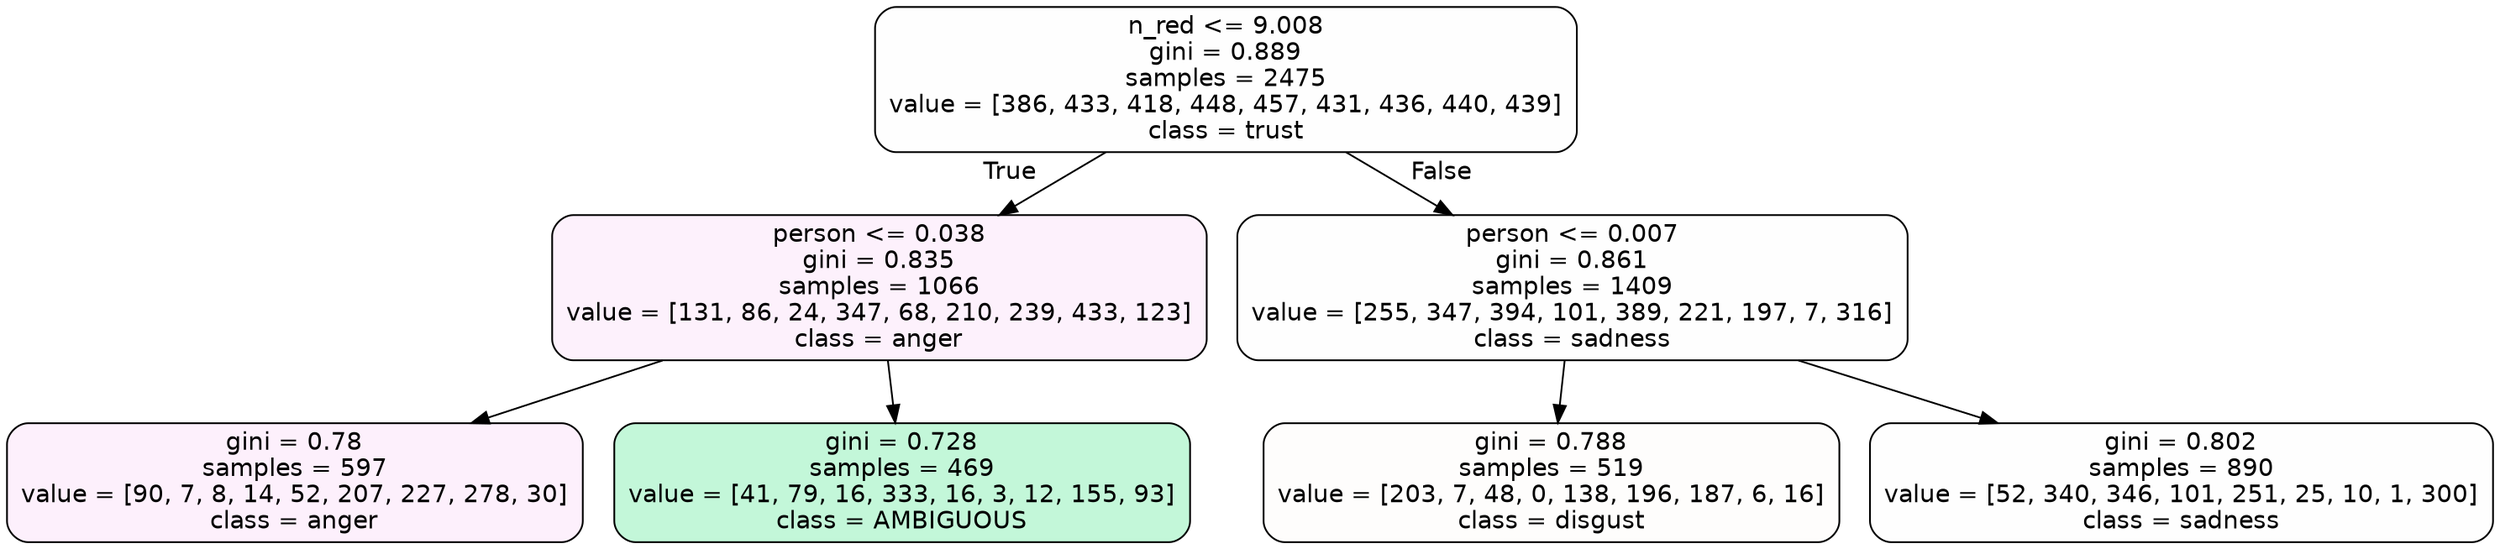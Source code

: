 digraph Tree {
node [shape=box, style="filled, rounded", color="black", fontname=helvetica] ;
edge [fontname=helvetica] ;
0 [label="n_red <= 9.008\ngini = 0.889\nsamples = 2475\nvalue = [386, 433, 418, 448, 457, 431, 436, 440, 439]\nclass = trust", fillcolor="#39d7e501"] ;
1 [label="person <= 0.038\ngini = 0.835\nsamples = 1066\nvalue = [131, 86, 24, 347, 68, 210, 239, 433, 123]\nclass = anger", fillcolor="#e539d711"] ;
0 -> 1 [labeldistance=2.5, labelangle=45, headlabel="True"] ;
2 [label="gini = 0.78\nsamples = 597\nvalue = [90, 7, 8, 14, 52, 207, 227, 278, 30]\nclass = anger", fillcolor="#e539d713"] ;
1 -> 2 ;
3 [label="gini = 0.728\nsamples = 469\nvalue = [41, 79, 16, 333, 16, 3, 12, 155, 93]\nclass = AMBIGUOUS", fillcolor="#39e5814d"] ;
1 -> 3 ;
4 [label="person <= 0.007\ngini = 0.861\nsamples = 1409\nvalue = [255, 347, 394, 101, 389, 221, 197, 7, 316]\nclass = sadness", fillcolor="#64e53901"] ;
0 -> 4 [labeldistance=2.5, labelangle=-45, headlabel="False"] ;
5 [label="gini = 0.788\nsamples = 519\nvalue = [203, 7, 48, 0, 138, 196, 187, 6, 16]\nclass = disgust", fillcolor="#e5813903"] ;
4 -> 5 ;
6 [label="gini = 0.802\nsamples = 890\nvalue = [52, 340, 346, 101, 251, 25, 10, 1, 300]\nclass = sadness", fillcolor="#64e53901"] ;
4 -> 6 ;
}